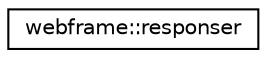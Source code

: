 digraph "Graphical Class Hierarchy"
{
 // LATEX_PDF_SIZE
  edge [fontname="Helvetica",fontsize="10",labelfontname="Helvetica",labelfontsize="10"];
  node [fontname="Helvetica",fontsize="10",shape=record];
  rankdir="LR";
  Node0 [label="webframe::responser",height=0.2,width=0.4,color="black", fillcolor="white", style="filled",URL="$d4/d5e/structwebframe_1_1responser.html",tooltip=" "];
}
